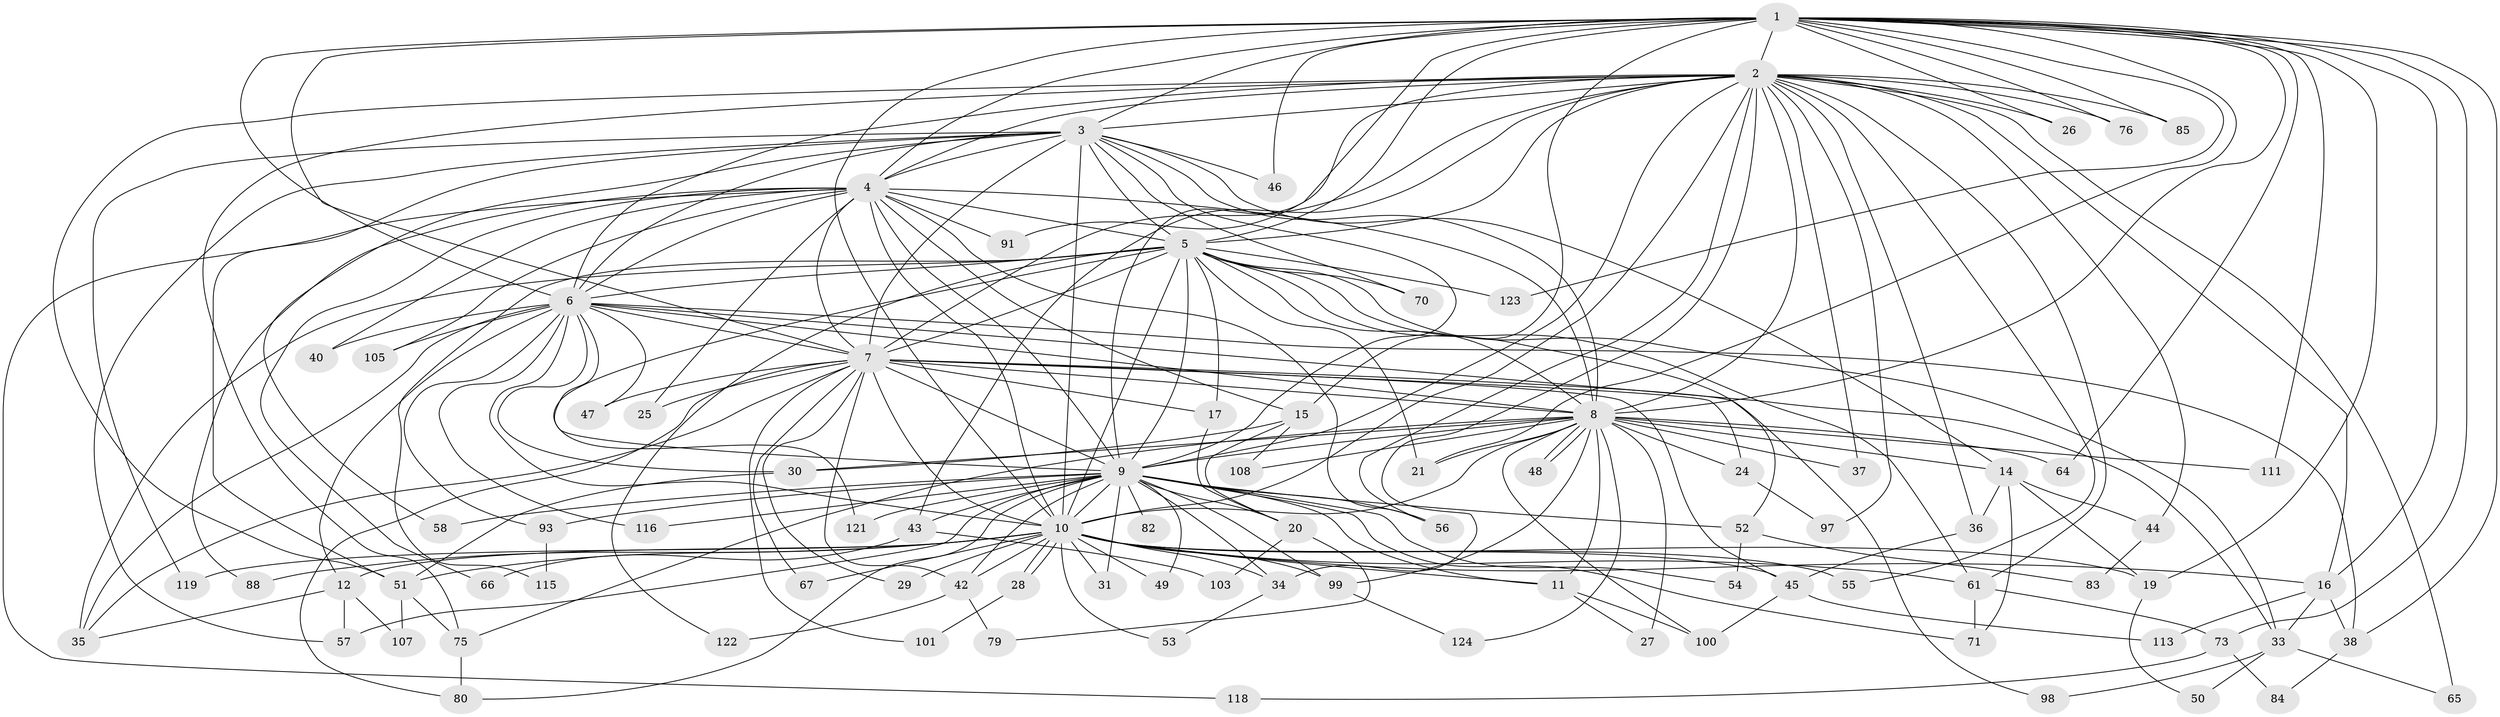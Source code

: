 // original degree distribution, {21: 0.008064516129032258, 26: 0.016129032258064516, 16: 0.008064516129032258, 20: 0.008064516129032258, 19: 0.016129032258064516, 27: 0.008064516129032258, 31: 0.008064516129032258, 29: 0.008064516129032258, 5: 0.06451612903225806, 4: 0.0967741935483871, 2: 0.5403225806451613, 6: 0.024193548387096774, 3: 0.1935483870967742}
// Generated by graph-tools (version 1.1) at 2025/11/02/27/25 16:11:06]
// undirected, 89 vertices, 225 edges
graph export_dot {
graph [start="1"]
  node [color=gray90,style=filled];
  1 [super="+41"];
  2 [super="+18"];
  3 [super="+90"];
  4 [super="+69"];
  5 [super="+39"];
  6 [super="+94"];
  7 [super="+86"];
  8 [super="+109"];
  9 [super="+22"];
  10 [super="+62"];
  11 [super="+13"];
  12 [super="+102"];
  14;
  15;
  16 [super="+104"];
  17 [super="+106"];
  19 [super="+23"];
  20 [super="+32"];
  21 [super="+77"];
  24;
  25;
  26;
  27 [super="+68"];
  28;
  29 [super="+117"];
  30;
  31;
  33 [super="+60"];
  34 [super="+72"];
  35 [super="+81"];
  36 [super="+95"];
  37;
  38 [super="+74"];
  40;
  42 [super="+63"];
  43;
  44;
  45;
  46;
  47;
  48;
  49;
  50;
  51 [super="+92"];
  52 [super="+112"];
  53;
  54;
  55;
  56 [super="+89"];
  57 [super="+59"];
  58;
  61 [super="+110"];
  64;
  65;
  66;
  67;
  70;
  71 [super="+78"];
  73;
  75 [super="+87"];
  76;
  79;
  80 [super="+96"];
  82;
  83;
  84;
  85;
  88;
  91;
  93;
  97;
  98;
  99 [super="+120"];
  100 [super="+114"];
  101;
  103;
  105;
  107;
  108;
  111;
  113;
  115;
  116;
  118;
  119;
  121;
  122;
  123;
  124;
  1 -- 2;
  1 -- 3;
  1 -- 4;
  1 -- 5;
  1 -- 6;
  1 -- 7;
  1 -- 8;
  1 -- 9 [weight=3];
  1 -- 10;
  1 -- 15;
  1 -- 19;
  1 -- 21;
  1 -- 26;
  1 -- 38;
  1 -- 46;
  1 -- 64;
  1 -- 111;
  1 -- 123;
  1 -- 73;
  1 -- 85;
  1 -- 76;
  1 -- 16;
  2 -- 3;
  2 -- 4;
  2 -- 5;
  2 -- 6;
  2 -- 7 [weight=2];
  2 -- 8;
  2 -- 9;
  2 -- 10;
  2 -- 16;
  2 -- 26;
  2 -- 36;
  2 -- 37;
  2 -- 43;
  2 -- 44;
  2 -- 51;
  2 -- 55;
  2 -- 65;
  2 -- 75;
  2 -- 76;
  2 -- 85;
  2 -- 91;
  2 -- 97;
  2 -- 34;
  2 -- 61;
  2 -- 56;
  3 -- 4;
  3 -- 5;
  3 -- 6;
  3 -- 7;
  3 -- 8;
  3 -- 9;
  3 -- 10 [weight=2];
  3 -- 14;
  3 -- 46;
  3 -- 58;
  3 -- 70;
  3 -- 119;
  3 -- 51;
  3 -- 57;
  4 -- 5 [weight=2];
  4 -- 6;
  4 -- 7;
  4 -- 8 [weight=2];
  4 -- 9;
  4 -- 10;
  4 -- 15;
  4 -- 25;
  4 -- 40;
  4 -- 56 [weight=2];
  4 -- 66;
  4 -- 91;
  4 -- 105;
  4 -- 118;
  4 -- 88;
  5 -- 6;
  5 -- 7;
  5 -- 8;
  5 -- 9;
  5 -- 10;
  5 -- 17;
  5 -- 33;
  5 -- 35;
  5 -- 52;
  5 -- 61;
  5 -- 70;
  5 -- 121;
  5 -- 122;
  5 -- 123;
  5 -- 115;
  5 -- 21;
  6 -- 7;
  6 -- 8;
  6 -- 9;
  6 -- 10;
  6 -- 12;
  6 -- 35;
  6 -- 38;
  6 -- 40;
  6 -- 47;
  6 -- 93;
  6 -- 105;
  6 -- 116;
  6 -- 30;
  6 -- 33;
  7 -- 8;
  7 -- 9;
  7 -- 10;
  7 -- 17 [weight=2];
  7 -- 24;
  7 -- 25;
  7 -- 29 [weight=2];
  7 -- 42;
  7 -- 45;
  7 -- 47;
  7 -- 67;
  7 -- 98;
  7 -- 101;
  7 -- 80;
  7 -- 35;
  8 -- 9;
  8 -- 10;
  8 -- 11;
  8 -- 14;
  8 -- 21;
  8 -- 24;
  8 -- 27 [weight=2];
  8 -- 30;
  8 -- 37;
  8 -- 48;
  8 -- 48;
  8 -- 64;
  8 -- 75;
  8 -- 100;
  8 -- 108;
  8 -- 111;
  8 -- 124;
  8 -- 99;
  9 -- 10;
  9 -- 11;
  9 -- 20;
  9 -- 31;
  9 -- 34;
  9 -- 42;
  9 -- 43;
  9 -- 49;
  9 -- 52 [weight=2];
  9 -- 54;
  9 -- 56;
  9 -- 57;
  9 -- 58;
  9 -- 80;
  9 -- 82 [weight=2];
  9 -- 93;
  9 -- 99;
  9 -- 116;
  9 -- 121;
  9 -- 71;
  10 -- 12;
  10 -- 16;
  10 -- 28;
  10 -- 28;
  10 -- 29;
  10 -- 31;
  10 -- 34;
  10 -- 45;
  10 -- 49;
  10 -- 53;
  10 -- 55;
  10 -- 61;
  10 -- 67;
  10 -- 88;
  10 -- 99;
  10 -- 51;
  10 -- 119;
  10 -- 19;
  10 -- 11;
  10 -- 42;
  11 -- 27;
  11 -- 100;
  12 -- 57;
  12 -- 107;
  12 -- 35;
  14 -- 19;
  14 -- 36;
  14 -- 44;
  14 -- 71;
  15 -- 30;
  15 -- 108;
  15 -- 20;
  16 -- 33;
  16 -- 113;
  16 -- 38;
  17 -- 20;
  19 -- 50;
  20 -- 103;
  20 -- 79;
  24 -- 97;
  28 -- 101;
  30 -- 51;
  33 -- 50;
  33 -- 65;
  33 -- 98;
  34 -- 53;
  36 -- 45;
  38 -- 84;
  42 -- 79;
  42 -- 122;
  43 -- 66;
  43 -- 103;
  44 -- 83;
  45 -- 100;
  45 -- 113;
  51 -- 107;
  51 -- 75;
  52 -- 54;
  52 -- 83;
  61 -- 71;
  61 -- 73;
  73 -- 84;
  73 -- 118;
  75 -- 80;
  93 -- 115;
  99 -- 124;
}
